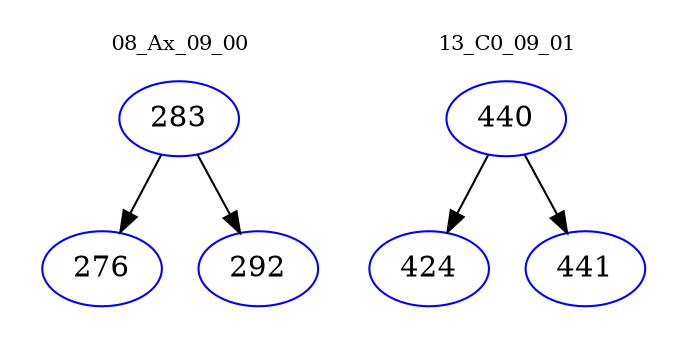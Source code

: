 digraph{
subgraph cluster_0 {
color = white
label = "08_Ax_09_00";
fontsize=10;
T0_283 [label="283", color="blue"]
T0_283 -> T0_276 [color="black"]
T0_276 [label="276", color="blue"]
T0_283 -> T0_292 [color="black"]
T0_292 [label="292", color="blue"]
}
subgraph cluster_1 {
color = white
label = "13_C0_09_01";
fontsize=10;
T1_440 [label="440", color="blue"]
T1_440 -> T1_424 [color="black"]
T1_424 [label="424", color="blue"]
T1_440 -> T1_441 [color="black"]
T1_441 [label="441", color="blue"]
}
}

